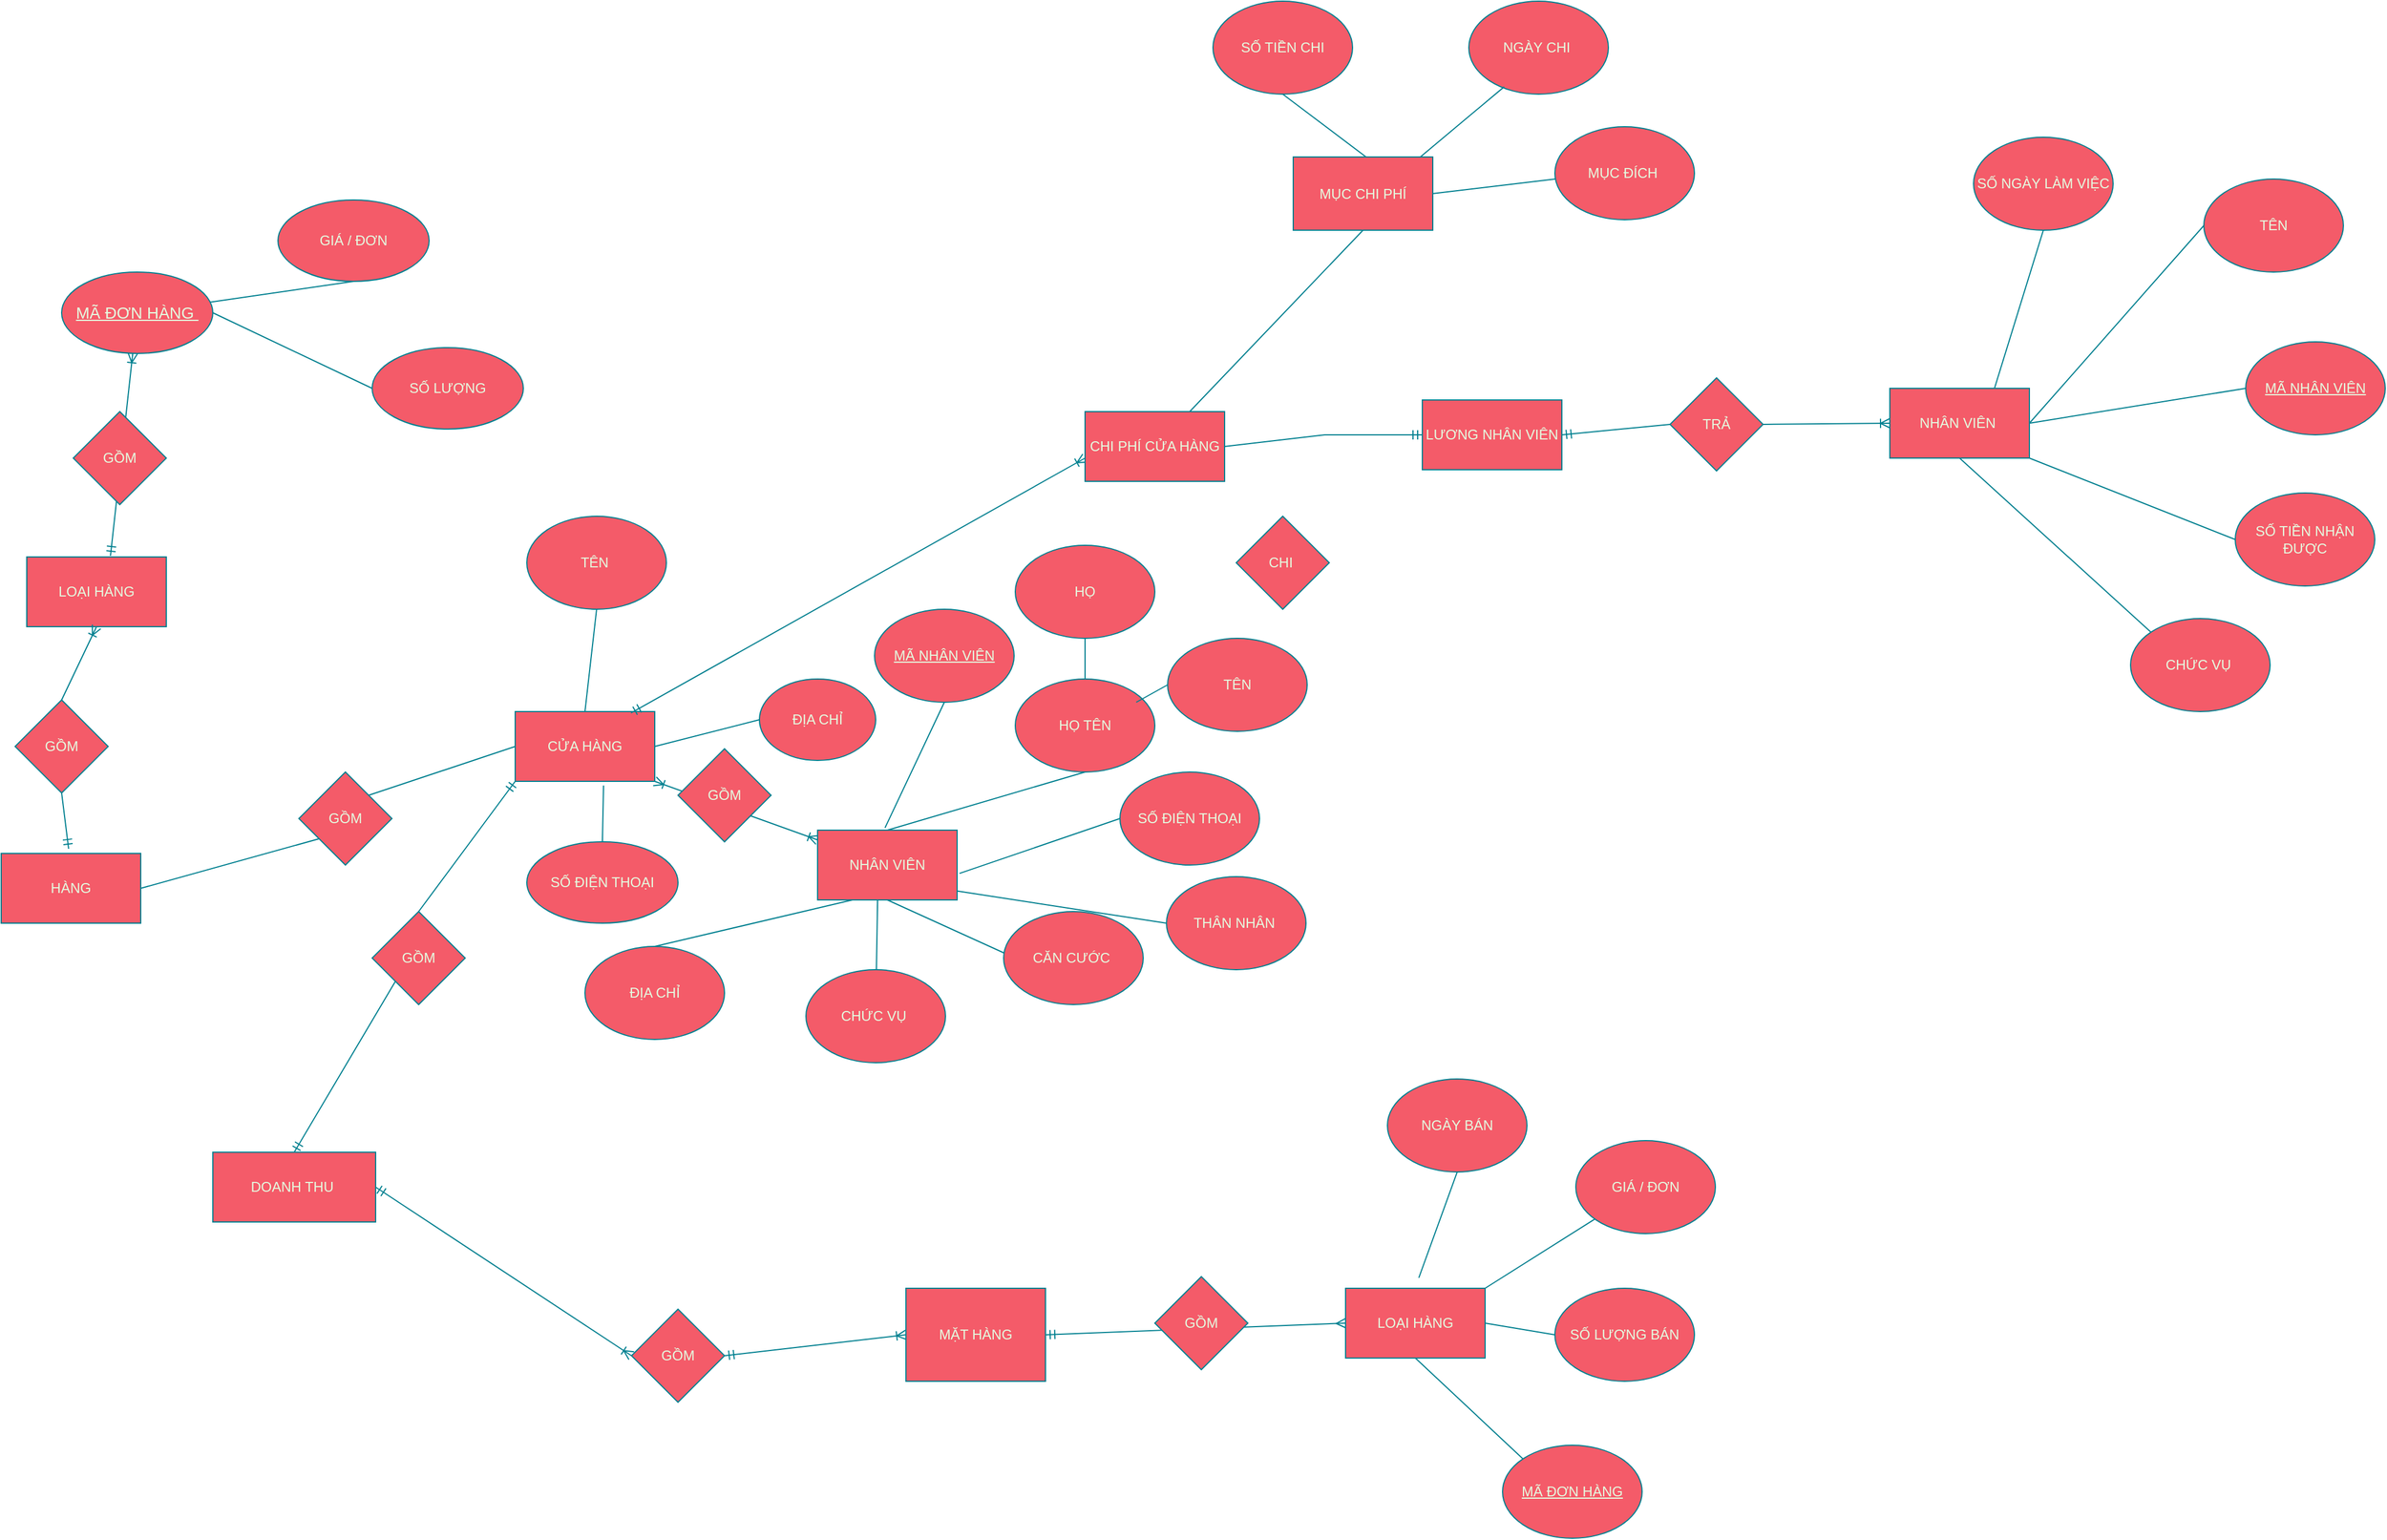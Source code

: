<mxfile version="24.0.4" type="github">
  <diagram id="R2lEEEUBdFMjLlhIrx00" name="Page-1">
    <mxGraphModel dx="2382" dy="1903" grid="1" gridSize="9" guides="1" tooltips="1" connect="1" arrows="1" fold="1" page="1" pageScale="1" pageWidth="700" pageHeight="1000" math="0" shadow="0" extFonts="Permanent Marker^https://fonts.googleapis.com/css?family=Permanent+Marker">
      <root>
        <mxCell id="0" />
        <mxCell id="1" parent="0" />
        <mxCell id="OaX4-HpNBxAJLAudrFUs-1" value="CỬA HÀNG" style="rounded=0;whiteSpace=wrap;html=1;labelBackgroundColor=none;fillColor=#F45B69;strokeColor=#028090;fontColor=#E4FDE1;" parent="1" vertex="1">
          <mxGeometry x="330" y="98" width="120" height="60" as="geometry" />
        </mxCell>
        <mxCell id="OaX4-HpNBxAJLAudrFUs-2" value="ĐỊA CHỈ" style="ellipse;whiteSpace=wrap;html=1;rounded=0;labelBackgroundColor=none;fillColor=#F45B69;strokeColor=#028090;fontColor=#E4FDE1;" parent="1" vertex="1">
          <mxGeometry x="540" y="70" width="100" height="70" as="geometry" />
        </mxCell>
        <mxCell id="OaX4-HpNBxAJLAudrFUs-8" value="TÊN&amp;nbsp;" style="ellipse;whiteSpace=wrap;html=1;rounded=0;labelBackgroundColor=none;fillColor=#F45B69;strokeColor=#028090;fontColor=#E4FDE1;" parent="1" vertex="1">
          <mxGeometry x="340" y="-70" width="120" height="80" as="geometry" />
        </mxCell>
        <mxCell id="OaX4-HpNBxAJLAudrFUs-10" value="SỐ ĐIỆN THOẠI" style="ellipse;whiteSpace=wrap;html=1;rounded=0;labelBackgroundColor=none;fillColor=#F45B69;strokeColor=#028090;fontColor=#E4FDE1;" parent="1" vertex="1">
          <mxGeometry x="340" y="210" width="130" height="70" as="geometry" />
        </mxCell>
        <mxCell id="OaX4-HpNBxAJLAudrFUs-13" value="" style="endArrow=none;html=1;rounded=0;entryX=0.5;entryY=0;entryDx=0;entryDy=0;exitX=0.633;exitY=1.06;exitDx=0;exitDy=0;exitPerimeter=0;labelBackgroundColor=none;strokeColor=#028090;fontColor=default;" parent="1" source="OaX4-HpNBxAJLAudrFUs-1" target="OaX4-HpNBxAJLAudrFUs-10" edge="1">
          <mxGeometry width="50" height="50" relative="1" as="geometry">
            <mxPoint x="400" y="110" as="sourcePoint" />
            <mxPoint x="450" y="60" as="targetPoint" />
          </mxGeometry>
        </mxCell>
        <mxCell id="OaX4-HpNBxAJLAudrFUs-14" value="" style="endArrow=none;html=1;rounded=0;entryX=0;entryY=0.5;entryDx=0;entryDy=0;exitX=1;exitY=0.5;exitDx=0;exitDy=0;labelBackgroundColor=none;strokeColor=#028090;fontColor=default;" parent="1" source="OaX4-HpNBxAJLAudrFUs-1" target="OaX4-HpNBxAJLAudrFUs-2" edge="1">
          <mxGeometry width="50" height="50" relative="1" as="geometry">
            <mxPoint x="440" y="110" as="sourcePoint" />
            <mxPoint x="450" y="60" as="targetPoint" />
          </mxGeometry>
        </mxCell>
        <mxCell id="OaX4-HpNBxAJLAudrFUs-15" value="" style="endArrow=none;html=1;rounded=0;entryX=0.5;entryY=1;entryDx=0;entryDy=0;labelBackgroundColor=none;strokeColor=#028090;fontColor=default;exitX=0.5;exitY=0;exitDx=0;exitDy=0;" parent="1" target="OaX4-HpNBxAJLAudrFUs-8" edge="1" source="OaX4-HpNBxAJLAudrFUs-1">
          <mxGeometry width="50" height="50" relative="1" as="geometry">
            <mxPoint x="400" y="80" as="sourcePoint" />
            <mxPoint x="450" y="60" as="targetPoint" />
          </mxGeometry>
        </mxCell>
        <mxCell id="OaX4-HpNBxAJLAudrFUs-27" value="HÀNG" style="rounded=0;whiteSpace=wrap;html=1;labelBackgroundColor=none;fillColor=#F45B69;strokeColor=#028090;fontColor=#E4FDE1;" parent="1" vertex="1">
          <mxGeometry x="-112" y="220" width="120" height="60" as="geometry" />
        </mxCell>
        <mxCell id="OaX4-HpNBxAJLAudrFUs-36" value="MÃ ĐƠN HÀNG&amp;nbsp;" style="ellipse;whiteSpace=wrap;html=1;rounded=0;labelBackgroundColor=none;fillColor=#F45B69;strokeColor=#028090;fontColor=#E4FDE1;fontStyle=4;fontSize=14;" parent="1" vertex="1">
          <mxGeometry x="-60" y="-280" width="130" height="70" as="geometry" />
        </mxCell>
        <mxCell id="OaX4-HpNBxAJLAudrFUs-38" value="GIÁ / ĐƠN" style="ellipse;whiteSpace=wrap;html=1;rounded=0;labelBackgroundColor=none;fillColor=#F45B69;strokeColor=#028090;fontColor=#E4FDE1;" parent="1" vertex="1">
          <mxGeometry x="126" y="-342" width="130" height="70" as="geometry" />
        </mxCell>
        <mxCell id="OaX4-HpNBxAJLAudrFUs-54" value="SỐ LƯỢNG" style="ellipse;whiteSpace=wrap;html=1;rounded=0;labelBackgroundColor=none;fillColor=#F45B69;strokeColor=#028090;fontColor=#E4FDE1;" parent="1" vertex="1">
          <mxGeometry x="207" y="-215" width="130" height="70" as="geometry" />
        </mxCell>
        <mxCell id="OaX4-HpNBxAJLAudrFUs-57" value="" style="endArrow=none;html=1;rounded=0;exitX=1;exitY=0.5;exitDx=0;exitDy=0;entryX=0;entryY=0.5;entryDx=0;entryDy=0;labelBackgroundColor=none;strokeColor=#028090;fontColor=default;" parent="1" source="OaX4-HpNBxAJLAudrFUs-36" target="OaX4-HpNBxAJLAudrFUs-54" edge="1">
          <mxGeometry width="50" height="50" relative="1" as="geometry">
            <mxPoint x="400" y="-200" as="sourcePoint" />
            <mxPoint x="450" y="-250" as="targetPoint" />
          </mxGeometry>
        </mxCell>
        <mxCell id="OaX4-HpNBxAJLAudrFUs-58" value="" style="endArrow=none;html=1;rounded=0;entryX=0.5;entryY=1;entryDx=0;entryDy=0;labelBackgroundColor=none;strokeColor=#028090;fontColor=default;" parent="1" source="OaX4-HpNBxAJLAudrFUs-36" target="OaX4-HpNBxAJLAudrFUs-38" edge="1">
          <mxGeometry width="50" height="50" relative="1" as="geometry">
            <mxPoint x="400" y="-200" as="sourcePoint" />
            <mxPoint x="450" y="-250" as="targetPoint" />
          </mxGeometry>
        </mxCell>
        <mxCell id="OaX4-HpNBxAJLAudrFUs-62" value="DOANH THU&amp;nbsp;" style="rounded=0;whiteSpace=wrap;html=1;labelBackgroundColor=none;fillColor=#F45B69;strokeColor=#028090;fontColor=#E4FDE1;" parent="1" vertex="1">
          <mxGeometry x="70" y="477" width="140" height="60" as="geometry" />
        </mxCell>
        <mxCell id="OaX4-HpNBxAJLAudrFUs-65" value="SỐ LƯỢNG BÁN" style="ellipse;whiteSpace=wrap;html=1;labelBackgroundColor=none;fillColor=#F45B69;strokeColor=#028090;fontColor=#E4FDE1;" parent="1" vertex="1">
          <mxGeometry x="1224" y="594" width="120" height="80" as="geometry" />
        </mxCell>
        <mxCell id="OaX4-HpNBxAJLAudrFUs-66" value="" style="endArrow=ERoneToMany;html=1;rounded=0;entryX=0;entryY=0.5;entryDx=0;entryDy=0;exitX=1;exitY=0.5;exitDx=0;exitDy=0;labelBackgroundColor=none;strokeColor=#028090;fontColor=default;endFill=0;startArrow=ERmandOne;startFill=0;" parent="1" source="OaX4-HpNBxAJLAudrFUs-82" edge="1" target="OaX4-HpNBxAJLAudrFUs-87">
          <mxGeometry width="50" height="50" relative="1" as="geometry">
            <mxPoint x="400" y="460" as="sourcePoint" />
            <mxPoint x="655" y="460" as="targetPoint" />
          </mxGeometry>
        </mxCell>
        <mxCell id="OaX4-HpNBxAJLAudrFUs-67" value="" style="endArrow=none;html=1;rounded=0;entryX=0;entryY=0.5;entryDx=0;entryDy=0;exitX=1;exitY=0.5;exitDx=0;exitDy=0;labelBackgroundColor=none;strokeColor=#028090;fontColor=default;" parent="1" source="HUm4G19TqvyZcy05r_Xh-64" target="OaX4-HpNBxAJLAudrFUs-65" edge="1">
          <mxGeometry width="50" height="50" relative="1" as="geometry">
            <mxPoint x="1102.04" y="435.6" as="sourcePoint" />
            <mxPoint x="450" y="410" as="targetPoint" />
          </mxGeometry>
        </mxCell>
        <mxCell id="OaX4-HpNBxAJLAudrFUs-68" value="NGÀY BÁN" style="ellipse;whiteSpace=wrap;html=1;labelBackgroundColor=none;fillColor=#F45B69;strokeColor=#028090;fontColor=#E4FDE1;" parent="1" vertex="1">
          <mxGeometry x="1080" y="414" width="120" height="80" as="geometry" />
        </mxCell>
        <mxCell id="OaX4-HpNBxAJLAudrFUs-70" value="GIÁ / ĐƠN" style="ellipse;whiteSpace=wrap;html=1;labelBackgroundColor=none;fillColor=#F45B69;strokeColor=#028090;fontColor=#E4FDE1;" parent="1" vertex="1">
          <mxGeometry x="1242" y="467" width="120" height="80" as="geometry" />
        </mxCell>
        <mxCell id="OaX4-HpNBxAJLAudrFUs-71" value="" style="endArrow=none;html=1;rounded=0;exitX=1;exitY=0;exitDx=0;exitDy=0;labelBackgroundColor=none;strokeColor=#028090;fontColor=default;" parent="1" source="HUm4G19TqvyZcy05r_Xh-64" target="OaX4-HpNBxAJLAudrFUs-70" edge="1">
          <mxGeometry width="50" height="50" relative="1" as="geometry">
            <mxPoint x="1130.0" y="400" as="sourcePoint" />
            <mxPoint x="450" y="410" as="targetPoint" />
          </mxGeometry>
        </mxCell>
        <mxCell id="OaX4-HpNBxAJLAudrFUs-84" value="" style="endArrow=ERmany;html=1;rounded=0;labelBackgroundColor=none;strokeColor=#028090;fontColor=default;entryX=0;entryY=0.5;entryDx=0;entryDy=0;endFill=0;startArrow=ERmandOne;startFill=0;exitX=1;exitY=0.5;exitDx=0;exitDy=0;" parent="1" target="HUm4G19TqvyZcy05r_Xh-64" edge="1" source="OaX4-HpNBxAJLAudrFUs-87">
          <mxGeometry width="50" height="50" relative="1" as="geometry">
            <mxPoint x="723.803" y="420.069" as="sourcePoint" />
            <mxPoint x="1013.72" y="413.04" as="targetPoint" />
            <Array as="points" />
          </mxGeometry>
        </mxCell>
        <mxCell id="OaX4-HpNBxAJLAudrFUs-83" value="GỒM" style="rhombus;whiteSpace=wrap;html=1;labelBackgroundColor=none;fillColor=#F45B69;strokeColor=#028090;fontColor=#E4FDE1;" parent="1" vertex="1">
          <mxGeometry x="880" y="584" width="80" height="80" as="geometry" />
        </mxCell>
        <mxCell id="OaX4-HpNBxAJLAudrFUs-87" value="MẶT HÀNG" style="rounded=0;whiteSpace=wrap;html=1;labelBackgroundColor=none;fillColor=#F45B69;strokeColor=#028090;fontColor=#E4FDE1;" parent="1" vertex="1">
          <mxGeometry x="666" y="594" width="120" height="80" as="geometry" />
        </mxCell>
        <mxCell id="OaX4-HpNBxAJLAudrFUs-88" value="LOẠI HÀNG" style="rounded=0;whiteSpace=wrap;html=1;labelBackgroundColor=none;fillColor=#F45B69;strokeColor=#028090;fontColor=#E4FDE1;" parent="1" vertex="1">
          <mxGeometry x="-90" y="-35" width="120" height="60" as="geometry" />
        </mxCell>
        <mxCell id="OaX4-HpNBxAJLAudrFUs-91" value="" style="endArrow=ERoneToMany;html=1;rounded=0;exitX=0.83;exitY=0.02;exitDx=0;exitDy=0;exitPerimeter=0;labelBackgroundColor=none;strokeColor=#028090;fontColor=default;endFill=0;startArrow=ERmandOne;startFill=0;" parent="1" source="OaX4-HpNBxAJLAudrFUs-1" edge="1">
          <mxGeometry width="50" height="50" relative="1" as="geometry">
            <mxPoint x="530" y="10" as="sourcePoint" />
            <mxPoint x="820" y="-120" as="targetPoint" />
            <Array as="points" />
          </mxGeometry>
        </mxCell>
        <mxCell id="OaX4-HpNBxAJLAudrFUs-93" value="CHI PHÍ CỬA HÀNG" style="rounded=0;whiteSpace=wrap;html=1;labelBackgroundColor=none;fillColor=#F45B69;strokeColor=#028090;fontColor=#E4FDE1;" parent="1" vertex="1">
          <mxGeometry x="820" y="-160" width="120" height="60" as="geometry" />
        </mxCell>
        <mxCell id="OaX4-HpNBxAJLAudrFUs-97" value="" style="endArrow=none;html=1;rounded=0;labelBackgroundColor=none;strokeColor=#028090;fontColor=default;exitX=0.5;exitY=1;exitDx=0;exitDy=0;entryX=0.533;entryY=0.016;entryDx=0;entryDy=0;entryPerimeter=0;" parent="1" target="HUm4G19TqvyZcy05r_Xh-44" edge="1" source="OaX4-HpNBxAJLAudrFUs-99">
          <mxGeometry width="50" height="50" relative="1" as="geometry">
            <mxPoint x="1230" y="-240" as="sourcePoint" />
            <mxPoint x="1026" y="-351" as="targetPoint" />
          </mxGeometry>
        </mxCell>
        <mxCell id="OaX4-HpNBxAJLAudrFUs-99" value="SỐ TIỀN CHI" style="ellipse;whiteSpace=wrap;html=1;labelBackgroundColor=none;fillColor=#F45B69;strokeColor=#028090;fontColor=#E4FDE1;" parent="1" vertex="1">
          <mxGeometry x="930" y="-513" width="120" height="80" as="geometry" />
        </mxCell>
        <mxCell id="OaX4-HpNBxAJLAudrFUs-100" value="NGÀY CHI&amp;nbsp;" style="ellipse;whiteSpace=wrap;html=1;labelBackgroundColor=none;fillColor=#F45B69;strokeColor=#028090;fontColor=#E4FDE1;" parent="1" vertex="1">
          <mxGeometry x="1150" y="-513" width="120" height="80" as="geometry" />
        </mxCell>
        <mxCell id="OaX4-HpNBxAJLAudrFUs-103" value="" style="endArrow=ERmandOne;html=1;rounded=0;exitX=1;exitY=0.5;exitDx=0;exitDy=0;entryX=0;entryY=0.5;entryDx=0;entryDy=0;labelBackgroundColor=none;strokeColor=#028090;fontColor=default;endFill=0;" parent="1" source="OaX4-HpNBxAJLAudrFUs-93" target="OaX4-HpNBxAJLAudrFUs-104" edge="1">
          <mxGeometry width="50" height="50" relative="1" as="geometry">
            <mxPoint x="1600" y="-120" as="sourcePoint" />
            <mxPoint x="1010" as="targetPoint" />
            <Array as="points">
              <mxPoint x="1026" y="-140" />
            </Array>
          </mxGeometry>
        </mxCell>
        <mxCell id="OaX4-HpNBxAJLAudrFUs-104" value="LƯƠNG NHÂN VIÊN" style="rounded=0;whiteSpace=wrap;html=1;labelBackgroundColor=none;fillColor=#F45B69;strokeColor=#028090;fontColor=#E4FDE1;" parent="1" vertex="1">
          <mxGeometry x="1110" y="-170" width="120" height="60" as="geometry" />
        </mxCell>
        <mxCell id="OaX4-HpNBxAJLAudrFUs-105" value="" style="endArrow=ERoneToMany;html=1;rounded=0;labelBackgroundColor=none;strokeColor=#028090;fontColor=default;exitX=1;exitY=0.5;exitDx=0;exitDy=0;entryX=0;entryY=0.5;entryDx=0;entryDy=0;endFill=0;startArrow=none;startFill=0;" parent="1" edge="1" target="HUm4G19TqvyZcy05r_Xh-40" source="HUm4G19TqvyZcy05r_Xh-41">
          <mxGeometry width="50" height="50" relative="1" as="geometry">
            <mxPoint x="1140" y="90" as="sourcePoint" />
            <mxPoint x="1314" y="-158" as="targetPoint" />
          </mxGeometry>
        </mxCell>
        <mxCell id="OaX4-HpNBxAJLAudrFUs-107" value="" style="endArrow=none;html=1;rounded=0;labelBackgroundColor=none;strokeColor=#028090;fontColor=default;exitX=0;exitY=0.5;exitDx=0;exitDy=0;entryX=1;entryY=0.5;entryDx=0;entryDy=0;" parent="1" edge="1" target="HUm4G19TqvyZcy05r_Xh-40" source="OaX4-HpNBxAJLAudrFUs-112">
          <mxGeometry width="50" height="50" relative="1" as="geometry">
            <mxPoint x="1390" y="90" as="sourcePoint" />
            <mxPoint x="1431.0" y="-170.96" as="targetPoint" />
          </mxGeometry>
        </mxCell>
        <mxCell id="OaX4-HpNBxAJLAudrFUs-108" value="CHI&amp;nbsp;" style="rhombus;whiteSpace=wrap;html=1;labelBackgroundColor=none;fillColor=#F45B69;strokeColor=#028090;fontColor=#E4FDE1;" parent="1" vertex="1">
          <mxGeometry x="950" y="-70" width="80" height="80" as="geometry" />
        </mxCell>
        <mxCell id="OaX4-HpNBxAJLAudrFUs-109" value="" style="endArrow=none;html=1;rounded=0;entryX=0.75;entryY=0;entryDx=0;entryDy=0;labelBackgroundColor=none;strokeColor=#028090;fontColor=default;exitX=0.5;exitY=1;exitDx=0;exitDy=0;" parent="1" target="HUm4G19TqvyZcy05r_Xh-40" edge="1" source="OaX4-HpNBxAJLAudrFUs-114">
          <mxGeometry width="50" height="50" relative="1" as="geometry">
            <mxPoint x="1440" y="-10" as="sourcePoint" />
            <mxPoint x="1416.426" y="-186.284" as="targetPoint" />
          </mxGeometry>
        </mxCell>
        <mxCell id="OaX4-HpNBxAJLAudrFUs-110" value="" style="endArrow=none;html=1;rounded=0;exitX=0.5;exitY=1;exitDx=0;exitDy=0;labelBackgroundColor=none;strokeColor=#028090;fontColor=default;entryX=0;entryY=0;entryDx=0;entryDy=0;" parent="1" source="HUm4G19TqvyZcy05r_Xh-40" edge="1" target="OaX4-HpNBxAJLAudrFUs-116">
          <mxGeometry width="50" height="50" relative="1" as="geometry">
            <mxPoint x="1374" y="-118" as="sourcePoint" />
            <mxPoint x="1420" y="170" as="targetPoint" />
          </mxGeometry>
        </mxCell>
        <mxCell id="OaX4-HpNBxAJLAudrFUs-112" value="TÊN" style="ellipse;whiteSpace=wrap;html=1;labelBackgroundColor=none;fillColor=#F45B69;strokeColor=#028090;fontColor=#E4FDE1;" parent="1" vertex="1">
          <mxGeometry x="1782" y="-360" width="120" height="80" as="geometry" />
        </mxCell>
        <mxCell id="OaX4-HpNBxAJLAudrFUs-113" value="SỐ TIỀN NHẬN ĐƯỢC" style="ellipse;whiteSpace=wrap;html=1;labelBackgroundColor=none;fillColor=#F45B69;strokeColor=#028090;fontColor=#E4FDE1;" parent="1" vertex="1">
          <mxGeometry x="1809" y="-90" width="120" height="80" as="geometry" />
        </mxCell>
        <mxCell id="OaX4-HpNBxAJLAudrFUs-114" value="SỐ NGÀY LÀM VIỆC" style="ellipse;whiteSpace=wrap;html=1;labelBackgroundColor=none;fillColor=#F45B69;strokeColor=#028090;fontColor=#E4FDE1;" parent="1" vertex="1">
          <mxGeometry x="1584" y="-396" width="120" height="80" as="geometry" />
        </mxCell>
        <mxCell id="OaX4-HpNBxAJLAudrFUs-115" value="" style="endArrow=none;html=1;rounded=0;entryX=1;entryY=1;entryDx=0;entryDy=0;labelBackgroundColor=none;strokeColor=#028090;fontColor=default;exitX=0;exitY=0.5;exitDx=0;exitDy=0;" parent="1" target="HUm4G19TqvyZcy05r_Xh-40" edge="1" source="OaX4-HpNBxAJLAudrFUs-113">
          <mxGeometry width="50" height="50" relative="1" as="geometry">
            <mxPoint x="1536" y="50" as="sourcePoint" />
            <mxPoint x="1416.426" y="-129.716" as="targetPoint" />
          </mxGeometry>
        </mxCell>
        <mxCell id="OaX4-HpNBxAJLAudrFUs-116" value="CHỨC VỤ&amp;nbsp;" style="ellipse;whiteSpace=wrap;html=1;labelBackgroundColor=none;fillColor=#F45B69;strokeColor=#028090;fontColor=#E4FDE1;" parent="1" vertex="1">
          <mxGeometry x="1719" y="18" width="120" height="80" as="geometry" />
        </mxCell>
        <mxCell id="OaX4-HpNBxAJLAudrFUs-117" value="" style="endArrow=ERoneToMany;html=1;rounded=0;exitX=1;exitY=1;exitDx=0;exitDy=0;labelBackgroundColor=none;strokeColor=#028090;fontColor=default;startArrow=ERoneToMany;startFill=0;endFill=0;shadow=0;textShadow=0;" parent="1" source="OaX4-HpNBxAJLAudrFUs-1" target="OaX4-HpNBxAJLAudrFUs-118" edge="1">
          <mxGeometry width="50" height="50" relative="1" as="geometry">
            <mxPoint x="510" y="80" as="sourcePoint" />
            <mxPoint x="550" y="200" as="targetPoint" />
          </mxGeometry>
        </mxCell>
        <mxCell id="OaX4-HpNBxAJLAudrFUs-118" value="NHÂN VIÊN" style="rounded=0;whiteSpace=wrap;html=1;labelBackgroundColor=none;fillColor=#F45B69;strokeColor=#028090;fontColor=#E4FDE1;" parent="1" vertex="1">
          <mxGeometry x="590" y="200" width="120" height="60" as="geometry" />
        </mxCell>
        <mxCell id="OaX4-HpNBxAJLAudrFUs-121" value="GỒM" style="rhombus;whiteSpace=wrap;html=1;labelBackgroundColor=none;fillColor=#F45B69;strokeColor=#028090;fontColor=#E4FDE1;" parent="1" vertex="1">
          <mxGeometry x="470" y="130" width="80" height="80" as="geometry" />
        </mxCell>
        <mxCell id="OaX4-HpNBxAJLAudrFUs-122" value="" style="endArrow=none;html=1;rounded=0;exitX=0.5;exitY=1;exitDx=0;exitDy=0;labelBackgroundColor=none;strokeColor=#028090;fontColor=default;" parent="1" source="OaX4-HpNBxAJLAudrFUs-68" edge="1">
          <mxGeometry width="50" height="50" relative="1" as="geometry">
            <mxPoint x="1020" y="380" as="sourcePoint" />
            <mxPoint x="1107" y="585" as="targetPoint" />
            <Array as="points" />
          </mxGeometry>
        </mxCell>
        <mxCell id="OaX4-HpNBxAJLAudrFUs-123" value="" style="endArrow=none;html=1;rounded=0;entryX=1.017;entryY=0.62;entryDx=0;entryDy=0;entryPerimeter=0;exitX=0;exitY=0.5;exitDx=0;exitDy=0;labelBackgroundColor=none;strokeColor=#028090;fontColor=default;" parent="1" source="OaX4-HpNBxAJLAudrFUs-127" target="OaX4-HpNBxAJLAudrFUs-118" edge="1">
          <mxGeometry width="50" height="50" relative="1" as="geometry">
            <mxPoint x="840" y="237" as="sourcePoint" />
            <mxPoint x="580" y="130" as="targetPoint" />
          </mxGeometry>
        </mxCell>
        <mxCell id="OaX4-HpNBxAJLAudrFUs-124" value="" style="endArrow=none;html=1;rounded=0;entryX=0.5;entryY=0;entryDx=0;entryDy=0;labelBackgroundColor=none;strokeColor=#028090;fontColor=default;exitX=0.5;exitY=1;exitDx=0;exitDy=0;" parent="1" target="OaX4-HpNBxAJLAudrFUs-118" edge="1" source="OaX4-HpNBxAJLAudrFUs-126">
          <mxGeometry width="50" height="50" relative="1" as="geometry">
            <mxPoint x="740" y="130" as="sourcePoint" />
            <mxPoint x="580" y="130" as="targetPoint" />
          </mxGeometry>
        </mxCell>
        <mxCell id="OaX4-HpNBxAJLAudrFUs-125" value="" style="endArrow=none;html=1;rounded=0;entryX=0.5;entryY=1;entryDx=0;entryDy=0;labelBackgroundColor=none;strokeColor=#028090;fontColor=default;" parent="1" target="OaX4-HpNBxAJLAudrFUs-118" edge="1">
          <mxGeometry width="50" height="50" relative="1" as="geometry">
            <mxPoint x="760" y="310" as="sourcePoint" />
            <mxPoint x="580" y="130" as="targetPoint" />
          </mxGeometry>
        </mxCell>
        <mxCell id="OaX4-HpNBxAJLAudrFUs-126" value="HỌ TÊN" style="ellipse;whiteSpace=wrap;html=1;labelBackgroundColor=none;fillColor=#F45B69;strokeColor=#028090;fontColor=#E4FDE1;" parent="1" vertex="1">
          <mxGeometry x="760" y="70" width="120" height="80" as="geometry" />
        </mxCell>
        <mxCell id="OaX4-HpNBxAJLAudrFUs-127" value="SỐ ĐIỆN THOẠI" style="ellipse;whiteSpace=wrap;html=1;labelBackgroundColor=none;fillColor=#F45B69;strokeColor=#028090;fontColor=#E4FDE1;" parent="1" vertex="1">
          <mxGeometry x="850" y="150" width="120" height="80" as="geometry" />
        </mxCell>
        <mxCell id="OaX4-HpNBxAJLAudrFUs-128" value="CĂN CƯỚC&amp;nbsp;" style="ellipse;whiteSpace=wrap;html=1;labelBackgroundColor=none;fillColor=#F45B69;strokeColor=#028090;fontColor=#E4FDE1;" parent="1" vertex="1">
          <mxGeometry x="750" y="270" width="120" height="80" as="geometry" />
        </mxCell>
        <mxCell id="OaX4-HpNBxAJLAudrFUs-129" value="ĐỊA CHỈ" style="ellipse;whiteSpace=wrap;html=1;labelBackgroundColor=none;fillColor=#F45B69;strokeColor=#028090;fontColor=#E4FDE1;" parent="1" vertex="1">
          <mxGeometry x="390" y="300" width="120" height="80" as="geometry" />
        </mxCell>
        <mxCell id="OaX4-HpNBxAJLAudrFUs-131" value="" style="endArrow=none;html=1;rounded=0;entryX=0.25;entryY=1;entryDx=0;entryDy=0;exitX=0.5;exitY=0;exitDx=0;exitDy=0;labelBackgroundColor=none;strokeColor=#028090;fontColor=default;" parent="1" source="OaX4-HpNBxAJLAudrFUs-129" target="OaX4-HpNBxAJLAudrFUs-118" edge="1">
          <mxGeometry width="50" height="50" relative="1" as="geometry">
            <mxPoint x="530" y="280" as="sourcePoint" />
            <mxPoint x="580" y="230" as="targetPoint" />
          </mxGeometry>
        </mxCell>
        <mxCell id="OaX4-HpNBxAJLAudrFUs-132" value="CHỨC VỤ&amp;nbsp;" style="ellipse;whiteSpace=wrap;html=1;labelBackgroundColor=none;fillColor=#F45B69;strokeColor=#028090;fontColor=#E4FDE1;" parent="1" vertex="1">
          <mxGeometry x="580" y="320" width="120" height="80" as="geometry" />
        </mxCell>
        <mxCell id="OaX4-HpNBxAJLAudrFUs-133" value="" style="endArrow=none;html=1;rounded=0;entryX=0.43;entryY=1.007;entryDx=0;entryDy=0;entryPerimeter=0;labelBackgroundColor=none;strokeColor=#028090;fontColor=default;" parent="1" source="OaX4-HpNBxAJLAudrFUs-132" target="OaX4-HpNBxAJLAudrFUs-118" edge="1">
          <mxGeometry width="50" height="50" relative="1" as="geometry">
            <mxPoint x="530" y="380" as="sourcePoint" />
            <mxPoint x="580" y="330" as="targetPoint" />
          </mxGeometry>
        </mxCell>
        <mxCell id="OaX4-HpNBxAJLAudrFUs-134" value="THÂN NHÂN&amp;nbsp;" style="ellipse;whiteSpace=wrap;html=1;labelBackgroundColor=none;fillColor=#F45B69;strokeColor=#028090;fontColor=#E4FDE1;" parent="1" vertex="1">
          <mxGeometry x="890" y="240" width="120" height="80" as="geometry" />
        </mxCell>
        <mxCell id="OaX4-HpNBxAJLAudrFUs-135" value="" style="endArrow=none;html=1;rounded=0;entryX=0;entryY=0.5;entryDx=0;entryDy=0;exitX=1.003;exitY=0.873;exitDx=0;exitDy=0;exitPerimeter=0;labelBackgroundColor=none;strokeColor=#028090;fontColor=default;" parent="1" source="OaX4-HpNBxAJLAudrFUs-118" target="OaX4-HpNBxAJLAudrFUs-134" edge="1">
          <mxGeometry width="50" height="50" relative="1" as="geometry">
            <mxPoint x="530" y="280" as="sourcePoint" />
            <mxPoint x="580" y="230" as="targetPoint" />
          </mxGeometry>
        </mxCell>
        <mxCell id="HUm4G19TqvyZcy05r_Xh-2" value="" style="endArrow=none;html=1;rounded=0;strokeColor=#028090;entryX=0.5;entryY=1;entryDx=0;entryDy=0;labelBackgroundColor=none;fontColor=default;exitX=0;exitY=0;exitDx=0;exitDy=0;" edge="1" parent="1" source="HUm4G19TqvyZcy05r_Xh-3" target="HUm4G19TqvyZcy05r_Xh-64">
          <mxGeometry width="50" height="50" relative="1" as="geometry">
            <mxPoint x="1107" y="450" as="sourcePoint" />
            <mxPoint x="1070" y="440" as="targetPoint" />
          </mxGeometry>
        </mxCell>
        <mxCell id="HUm4G19TqvyZcy05r_Xh-3" value="MÃ ĐƠN HÀNG" style="ellipse;whiteSpace=wrap;html=1;strokeColor=#028090;fontColor=#E4FDE1;fillColor=#F45B69;fontStyle=4;labelBackgroundColor=none;" vertex="1" parent="1">
          <mxGeometry x="1179" y="729" width="120" height="80" as="geometry" />
        </mxCell>
        <mxCell id="HUm4G19TqvyZcy05r_Xh-6" value="" style="endArrow=none;html=1;rounded=0;strokeColor=#028090;entryX=1;entryY=0.5;entryDx=0;entryDy=0;labelBackgroundColor=none;fontColor=default;exitX=0;exitY=0.5;exitDx=0;exitDy=0;" edge="1" parent="1" source="HUm4G19TqvyZcy05r_Xh-7" target="HUm4G19TqvyZcy05r_Xh-40">
          <mxGeometry width="50" height="50" relative="1" as="geometry">
            <mxPoint x="1350" y="-18" as="sourcePoint" />
            <mxPoint x="1434" y="-158" as="targetPoint" />
          </mxGeometry>
        </mxCell>
        <mxCell id="HUm4G19TqvyZcy05r_Xh-7" value="MÃ NHÂN VIÊN" style="ellipse;whiteSpace=wrap;html=1;strokeColor=#028090;fontColor=#E4FDE1;fillColor=#F45B69;fontStyle=4;labelBackgroundColor=none;" vertex="1" parent="1">
          <mxGeometry x="1818" y="-220" width="120" height="80" as="geometry" />
        </mxCell>
        <mxCell id="HUm4G19TqvyZcy05r_Xh-8" value="MÃ NHÂN VIÊN" style="ellipse;whiteSpace=wrap;html=1;strokeColor=#028090;fontColor=#E4FDE1;fillColor=#F45B69;fontStyle=4;labelBackgroundColor=none;" vertex="1" parent="1">
          <mxGeometry x="639" y="10" width="120" height="80" as="geometry" />
        </mxCell>
        <mxCell id="HUm4G19TqvyZcy05r_Xh-9" value="" style="endArrow=none;html=1;rounded=0;strokeColor=#028090;entryX=0.5;entryY=1;entryDx=0;entryDy=0;labelBackgroundColor=none;fontColor=default;" edge="1" parent="1" target="HUm4G19TqvyZcy05r_Xh-8">
          <mxGeometry width="50" height="50" relative="1" as="geometry">
            <mxPoint x="648" y="198" as="sourcePoint" />
            <mxPoint x="770" y="-108" as="targetPoint" />
          </mxGeometry>
        </mxCell>
        <mxCell id="HUm4G19TqvyZcy05r_Xh-12" value="HỌ" style="ellipse;whiteSpace=wrap;html=1;strokeColor=#028090;fontColor=#E4FDE1;fillColor=#F45B69;labelBackgroundColor=none;" vertex="1" parent="1">
          <mxGeometry x="760" y="-45" width="120" height="80" as="geometry" />
        </mxCell>
        <mxCell id="HUm4G19TqvyZcy05r_Xh-13" value="TÊN" style="ellipse;whiteSpace=wrap;html=1;strokeColor=#028090;fontColor=#E4FDE1;fillColor=#F45B69;labelBackgroundColor=none;" vertex="1" parent="1">
          <mxGeometry x="891" y="35" width="120" height="80" as="geometry" />
        </mxCell>
        <mxCell id="HUm4G19TqvyZcy05r_Xh-14" value="" style="endArrow=none;html=1;rounded=0;strokeColor=#028090;entryX=0.5;entryY=1;entryDx=0;entryDy=0;exitX=0.5;exitY=0;exitDx=0;exitDy=0;labelBackgroundColor=none;fontColor=default;" edge="1" parent="1" source="OaX4-HpNBxAJLAudrFUs-126" target="HUm4G19TqvyZcy05r_Xh-12">
          <mxGeometry width="50" height="50" relative="1" as="geometry">
            <mxPoint x="720" y="239" as="sourcePoint" />
            <mxPoint x="770" y="189" as="targetPoint" />
          </mxGeometry>
        </mxCell>
        <mxCell id="HUm4G19TqvyZcy05r_Xh-15" value="" style="endArrow=none;html=1;rounded=0;strokeColor=#028090;entryX=0;entryY=0.5;entryDx=0;entryDy=0;labelBackgroundColor=none;fontColor=default;" edge="1" parent="1" target="HUm4G19TqvyZcy05r_Xh-13">
          <mxGeometry width="50" height="50" relative="1" as="geometry">
            <mxPoint x="864" y="90" as="sourcePoint" />
            <mxPoint x="770" y="189" as="targetPoint" />
          </mxGeometry>
        </mxCell>
        <mxCell id="HUm4G19TqvyZcy05r_Xh-26" value="" style="endArrow=none;html=1;rounded=0;strokeColor=#028090;exitX=1;exitY=0.5;exitDx=0;exitDy=0;entryX=0;entryY=0.5;entryDx=0;entryDy=0;labelBackgroundColor=none;fontColor=default;" edge="1" parent="1" source="HUm4G19TqvyZcy05r_Xh-58" target="OaX4-HpNBxAJLAudrFUs-1">
          <mxGeometry width="50" height="50" relative="1" as="geometry">
            <mxPoint x="108" y="77" as="sourcePoint" />
            <mxPoint x="158" y="27" as="targetPoint" />
          </mxGeometry>
        </mxCell>
        <mxCell id="OaX4-HpNBxAJLAudrFUs-35" value="GỒM" style="rhombus;whiteSpace=wrap;html=1;labelBackgroundColor=none;fillColor=#F45B69;strokeColor=#028090;fontColor=#E4FDE1;rotation=0;direction=west;" parent="1" vertex="1">
          <mxGeometry x="-100" y="88" width="80" height="80" as="geometry" />
        </mxCell>
        <mxCell id="HUm4G19TqvyZcy05r_Xh-37" value="" style="endArrow=none;html=1;rounded=0;strokeColor=#028090;fontColor=#E4FDE1;fillColor=#F45B69;entryX=0.253;entryY=0.921;entryDx=0;entryDy=0;entryPerimeter=0;exitX=0.911;exitY=0;exitDx=0;exitDy=0;exitPerimeter=0;" edge="1" parent="1" source="HUm4G19TqvyZcy05r_Xh-44" target="OaX4-HpNBxAJLAudrFUs-100">
          <mxGeometry width="50" height="50" relative="1" as="geometry">
            <mxPoint x="1188" y="-423" as="sourcePoint" />
            <mxPoint x="743" y="27" as="targetPoint" />
          </mxGeometry>
        </mxCell>
        <mxCell id="HUm4G19TqvyZcy05r_Xh-38" style="edgeStyle=orthogonalEdgeStyle;rounded=0;orthogonalLoop=1;jettySize=auto;html=1;exitX=0.5;exitY=1;exitDx=0;exitDy=0;strokeColor=#028090;fontColor=#E4FDE1;fillColor=#F45B69;" edge="1" parent="1" source="OaX4-HpNBxAJLAudrFUs-114" target="OaX4-HpNBxAJLAudrFUs-114">
          <mxGeometry relative="1" as="geometry" />
        </mxCell>
        <mxCell id="HUm4G19TqvyZcy05r_Xh-40" value="NHÂN VIÊN&amp;nbsp;" style="rounded=0;whiteSpace=wrap;html=1;strokeColor=#028090;fontColor=#E4FDE1;fillColor=#F45B69;" vertex="1" parent="1">
          <mxGeometry x="1512" y="-180" width="120" height="60" as="geometry" />
        </mxCell>
        <mxCell id="HUm4G19TqvyZcy05r_Xh-42" value="" style="endArrow=none;html=1;rounded=0;labelBackgroundColor=none;strokeColor=#028090;fontColor=default;exitX=1;exitY=0.5;exitDx=0;exitDy=0;endFill=0;startArrow=ERmandOne;startFill=0;" edge="1" parent="1" source="OaX4-HpNBxAJLAudrFUs-104">
          <mxGeometry width="50" height="50" relative="1" as="geometry">
            <mxPoint x="1230" y="-140" as="sourcePoint" />
            <mxPoint x="1323" y="-149" as="targetPoint" />
          </mxGeometry>
        </mxCell>
        <mxCell id="HUm4G19TqvyZcy05r_Xh-41" value="TRẢ" style="rhombus;whiteSpace=wrap;html=1;strokeColor=#028090;fontColor=#E4FDE1;fillColor=#F45B69;" vertex="1" parent="1">
          <mxGeometry x="1323" y="-189" width="80" height="80" as="geometry" />
        </mxCell>
        <mxCell id="HUm4G19TqvyZcy05r_Xh-44" value="MỤC CHI PHÍ" style="rounded=0;whiteSpace=wrap;html=1;strokeColor=#028090;fontColor=#E4FDE1;fillColor=#F45B69;" vertex="1" parent="1">
          <mxGeometry x="999" y="-379" width="120" height="63" as="geometry" />
        </mxCell>
        <mxCell id="HUm4G19TqvyZcy05r_Xh-45" value="" style="endArrow=none;html=1;rounded=0;strokeColor=#028090;fontColor=#E4FDE1;fillColor=#F45B69;entryX=0.5;entryY=1;entryDx=0;entryDy=0;exitX=0.75;exitY=0;exitDx=0;exitDy=0;" edge="1" parent="1" source="OaX4-HpNBxAJLAudrFUs-93" target="HUm4G19TqvyZcy05r_Xh-44">
          <mxGeometry width="50" height="50" relative="1" as="geometry">
            <mxPoint x="873" y="-162" as="sourcePoint" />
            <mxPoint x="1175" y="-306" as="targetPoint" />
          </mxGeometry>
        </mxCell>
        <mxCell id="HUm4G19TqvyZcy05r_Xh-46" value="" style="endArrow=none;html=1;rounded=0;strokeColor=#028090;fontColor=#E4FDE1;fillColor=#F45B69;entryX=1;entryY=0.5;entryDx=0;entryDy=0;" edge="1" parent="1" target="HUm4G19TqvyZcy05r_Xh-44">
          <mxGeometry width="50" height="50" relative="1" as="geometry">
            <mxPoint x="1224" y="-360" as="sourcePoint" />
            <mxPoint x="1175" y="-306" as="targetPoint" />
          </mxGeometry>
        </mxCell>
        <mxCell id="HUm4G19TqvyZcy05r_Xh-47" value="MỤC ĐÍCH&amp;nbsp;" style="ellipse;whiteSpace=wrap;html=1;strokeColor=#028090;fontColor=#E4FDE1;fillColor=#F45B69;" vertex="1" parent="1">
          <mxGeometry x="1224" y="-405" width="120" height="80" as="geometry" />
        </mxCell>
        <mxCell id="HUm4G19TqvyZcy05r_Xh-59" value="" style="endArrow=ERmandOne;html=1;rounded=0;strokeColor=#028090;fontColor=#E4FDE1;fillColor=#F45B69;entryX=0;entryY=1;entryDx=0;entryDy=0;exitX=0.5;exitY=0;exitDx=0;exitDy=0;endFill=0;" edge="1" parent="1" source="OaX4-HpNBxAJLAudrFUs-81" target="OaX4-HpNBxAJLAudrFUs-1">
          <mxGeometry width="50" height="50" relative="1" as="geometry">
            <mxPoint x="216" y="185" as="sourcePoint" />
            <mxPoint x="266" y="135" as="targetPoint" />
          </mxGeometry>
        </mxCell>
        <mxCell id="HUm4G19TqvyZcy05r_Xh-60" value="" style="endArrow=none;html=1;rounded=0;strokeColor=#028090;fontColor=#E4FDE1;fillColor=#F45B69;entryX=0;entryY=1;entryDx=0;entryDy=0;exitX=0.5;exitY=0;exitDx=0;exitDy=0;endFill=0;startArrow=ERmandOne;startFill=0;" edge="1" parent="1" source="OaX4-HpNBxAJLAudrFUs-62" target="OaX4-HpNBxAJLAudrFUs-81">
          <mxGeometry width="50" height="50" relative="1" as="geometry">
            <mxPoint x="140" y="477" as="sourcePoint" />
            <mxPoint x="330" y="158" as="targetPoint" />
          </mxGeometry>
        </mxCell>
        <mxCell id="OaX4-HpNBxAJLAudrFUs-81" value="GỒM" style="rhombus;whiteSpace=wrap;html=1;labelBackgroundColor=none;fillColor=#F45B69;strokeColor=#028090;fontColor=#E4FDE1;" parent="1" vertex="1">
          <mxGeometry x="207" y="270" width="80" height="80" as="geometry" />
        </mxCell>
        <mxCell id="HUm4G19TqvyZcy05r_Xh-61" value="" style="endArrow=ERoneToMany;html=1;rounded=0;entryX=0;entryY=0.5;entryDx=0;entryDy=0;exitX=1;exitY=0.5;exitDx=0;exitDy=0;labelBackgroundColor=none;strokeColor=#028090;fontColor=default;endFill=0;startArrow=ERmandOne;startFill=0;" edge="1" parent="1" source="OaX4-HpNBxAJLAudrFUs-62" target="OaX4-HpNBxAJLAudrFUs-82">
          <mxGeometry width="50" height="50" relative="1" as="geometry">
            <mxPoint x="210" y="507" as="sourcePoint" />
            <mxPoint x="655" y="460" as="targetPoint" />
          </mxGeometry>
        </mxCell>
        <mxCell id="OaX4-HpNBxAJLAudrFUs-82" value="GỒM" style="rhombus;whiteSpace=wrap;html=1;labelBackgroundColor=none;fillColor=#F45B69;strokeColor=#028090;fontColor=#E4FDE1;" parent="1" vertex="1">
          <mxGeometry x="430" y="612" width="80" height="80" as="geometry" />
        </mxCell>
        <mxCell id="HUm4G19TqvyZcy05r_Xh-64" value="LOẠI HÀNG" style="rounded=0;whiteSpace=wrap;html=1;labelBackgroundColor=none;fillColor=#F45B69;strokeColor=#028090;fontColor=#E4FDE1;" vertex="1" parent="1">
          <mxGeometry x="1044" y="594" width="120" height="60" as="geometry" />
        </mxCell>
        <mxCell id="HUm4G19TqvyZcy05r_Xh-67" value="" style="endArrow=none;html=1;rounded=0;strokeColor=#028090;exitX=1;exitY=0.5;exitDx=0;exitDy=0;entryX=0;entryY=0.5;entryDx=0;entryDy=0;labelBackgroundColor=none;fontColor=default;" edge="1" parent="1" source="OaX4-HpNBxAJLAudrFUs-27" target="HUm4G19TqvyZcy05r_Xh-58">
          <mxGeometry width="50" height="50" relative="1" as="geometry">
            <mxPoint x="70" y="170" as="sourcePoint" />
            <mxPoint x="330" y="128" as="targetPoint" />
          </mxGeometry>
        </mxCell>
        <mxCell id="HUm4G19TqvyZcy05r_Xh-58" value="GỒM" style="rhombus;whiteSpace=wrap;html=1;labelBackgroundColor=none;fillColor=#F45B69;strokeColor=#028090;fontColor=#E4FDE1;rotation=0;direction=west;" vertex="1" parent="1">
          <mxGeometry x="144" y="150" width="80" height="80" as="geometry" />
        </mxCell>
        <mxCell id="HUm4G19TqvyZcy05r_Xh-76" value="" style="endArrow=ERoneToMany;html=1;rounded=0;strokeColor=#028090;fontColor=#E4FDE1;fillColor=#F45B69;entryX=0.5;entryY=1;entryDx=0;entryDy=0;exitX=0.5;exitY=1;exitDx=0;exitDy=0;endFill=0;" edge="1" parent="1" source="OaX4-HpNBxAJLAudrFUs-35" target="OaX4-HpNBxAJLAudrFUs-88">
          <mxGeometry width="50" height="50" relative="1" as="geometry">
            <mxPoint x="-40" y="144" as="sourcePoint" />
            <mxPoint x="-22" y="99" as="targetPoint" />
          </mxGeometry>
        </mxCell>
        <mxCell id="HUm4G19TqvyZcy05r_Xh-77" value="" style="endArrow=ERoneToMany;html=1;rounded=0;strokeColor=#028090;fontColor=#E4FDE1;fillColor=#F45B69;endFill=0;startArrow=ERmandOne;startFill=0;" edge="1" parent="1" target="OaX4-HpNBxAJLAudrFUs-36">
          <mxGeometry width="50" height="50" relative="1" as="geometry">
            <mxPoint x="-18" y="-36" as="sourcePoint" />
            <mxPoint x="-22" y="99" as="targetPoint" />
          </mxGeometry>
        </mxCell>
        <mxCell id="HUm4G19TqvyZcy05r_Xh-78" value="" style="endArrow=ERmandOne;html=1;rounded=0;strokeColor=#028090;fontColor=#E4FDE1;fillColor=#F45B69;exitX=0.5;exitY=0;exitDx=0;exitDy=0;endFill=0;" edge="1" parent="1" source="OaX4-HpNBxAJLAudrFUs-35">
          <mxGeometry width="50" height="50" relative="1" as="geometry">
            <mxPoint x="-72" y="149" as="sourcePoint" />
            <mxPoint x="-54" y="216" as="targetPoint" />
          </mxGeometry>
        </mxCell>
        <mxCell id="HUm4G19TqvyZcy05r_Xh-79" value="GỒM" style="rhombus;whiteSpace=wrap;html=1;labelBackgroundColor=none;fillColor=#F45B69;strokeColor=#028090;fontColor=#E4FDE1;rotation=0;direction=west;" vertex="1" parent="1">
          <mxGeometry x="-50" y="-160" width="80" height="80" as="geometry" />
        </mxCell>
      </root>
    </mxGraphModel>
  </diagram>
</mxfile>
